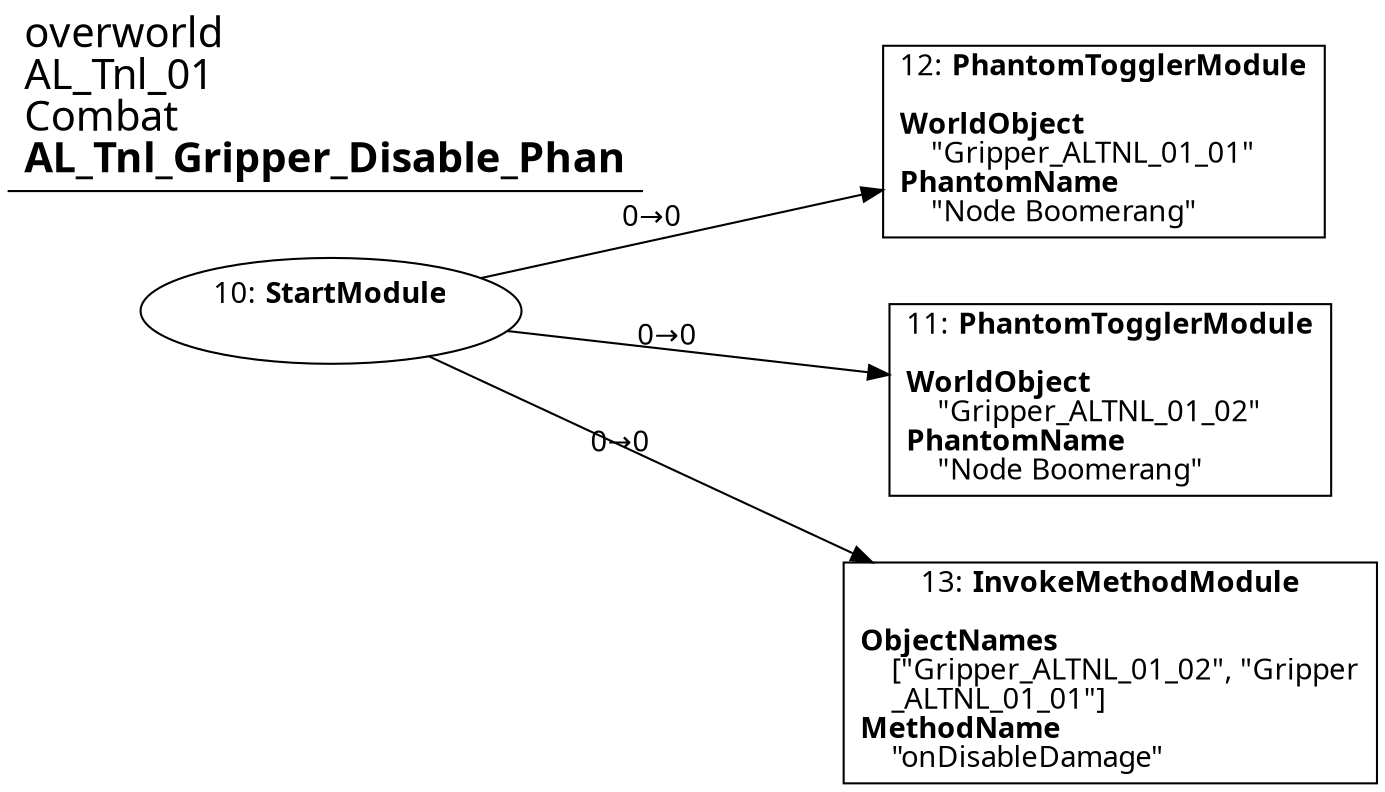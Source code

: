 digraph {
    layout = fdp;
    overlap = prism;
    sep = "+16";
    splines = spline;

    node [ shape = box ];

    graph [ fontname = "Segoe UI" ];
    node [ fontname = "Segoe UI" ];
    edge [ fontname = "Segoe UI" ];

    10 [ label = <10: <b>StartModule</b><br/><br/>> ];
    10 [ shape = oval ]
    10 [ pos = "0.21900001,-0.08400001!" ];
    10 -> 11 [ label = "0→0" ];
    10 -> 12 [ label = "0→0" ];
    10 -> 13 [ label = "0→0" ];

    11 [ label = <11: <b>PhantomTogglerModule</b><br/><br/><b>WorldObject</b><br align="left"/>    &quot;Gripper_ALTNL_01_02&quot;<br align="left"/><b>PhantomName</b><br align="left"/>    &quot;Node Boomerang&quot;<br align="left"/>> ];
    11 [ pos = "0.476,-0.12900001!" ];

    12 [ label = <12: <b>PhantomTogglerModule</b><br/><br/><b>WorldObject</b><br align="left"/>    &quot;Gripper_ALTNL_01_01&quot;<br align="left"/><b>PhantomName</b><br align="left"/>    &quot;Node Boomerang&quot;<br align="left"/>> ];
    12 [ pos = "0.47400004,-0.048!" ];

    13 [ label = <13: <b>InvokeMethodModule</b><br/><br/><b>ObjectNames</b><br align="left"/>    [&quot;Gripper_ALTNL_01_02&quot;, &quot;Gripper<br align="left"/>    _ALTNL_01_01&quot;]<br align="left"/><b>MethodName</b><br align="left"/>    &quot;onDisableDamage&quot;<br align="left"/>> ];
    13 [ pos = "0.476,-0.21700001!" ];

    title [ pos = "0.21800001,-0.047000002!" ];
    title [ shape = underline ];
    title [ label = <<font point-size="20">overworld<br align="left"/>AL_Tnl_01<br align="left"/>Combat<br align="left"/><b>AL_Tnl_Gripper_Disable_Phan</b><br align="left"/></font>> ];
}
